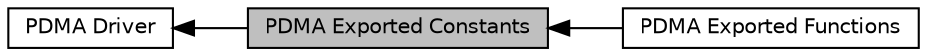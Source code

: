 digraph "PDMA Exported Constants"
{
  edge [fontname="Helvetica",fontsize="10",labelfontname="Helvetica",labelfontsize="10"];
  node [fontname="Helvetica",fontsize="10",shape=box];
  rankdir=LR;
  Node2 [label="PDMA Driver",height=0.2,width=0.4,color="black", fillcolor="white", style="filled",URL="$df/df8/group___n_a_n_o100___p_d_m_a___driver.html",tooltip=" "];
  Node1 [label="PDMA Exported Constants",height=0.2,width=0.4,color="black", fillcolor="grey75", style="filled", fontcolor="black",tooltip=" "];
  Node3 [label="PDMA Exported Functions",height=0.2,width=0.4,color="black", fillcolor="white", style="filled",URL="$d7/d71/group___n_a_n_o100___p_d_m_a___e_x_p_o_r_t_e_d___f_u_n_c_t_i_o_n_s.html",tooltip=" "];
  Node2->Node1 [shape=plaintext, dir="back", style="solid"];
  Node1->Node3 [shape=plaintext, dir="back", style="solid"];
}
